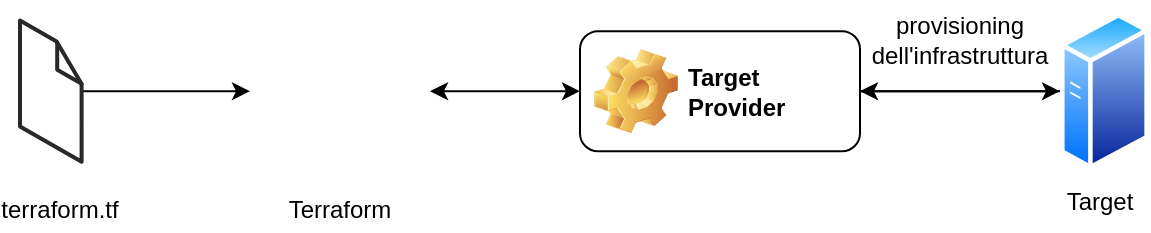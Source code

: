 <mxfile version="14.9.3" type="device"><diagram id="tnZyjyJH1oYoDnpN2rgz" name="Page-1"><mxGraphModel dx="782" dy="514" grid="1" gridSize="10" guides="1" tooltips="1" connect="1" arrows="1" fold="1" page="1" pageScale="1" pageWidth="850" pageHeight="1100" math="0" shadow="0"><root><mxCell id="0"/><mxCell id="1" parent="0"/><mxCell id="u8sPTJVuvr4MzKajbWv1-15" value="" style="edgeStyle=orthogonalEdgeStyle;rounded=0;orthogonalLoop=1;jettySize=auto;html=1;" edge="1" parent="1" source="u8sPTJVuvr4MzKajbWv1-1" target="u8sPTJVuvr4MzKajbWv1-5"><mxGeometry relative="1" as="geometry"/></mxCell><mxCell id="u8sPTJVuvr4MzKajbWv1-1" value="" style="verticalLabelPosition=bottom;html=1;verticalAlign=top;strokeWidth=1;align=center;outlineConnect=0;dashed=0;outlineConnect=0;shape=mxgraph.aws3d.file;aspect=fixed;strokeColor=#292929;" vertex="1" parent="1"><mxGeometry x="220" y="155.3" width="30.8" height="70.6" as="geometry"/></mxCell><mxCell id="u8sPTJVuvr4MzKajbWv1-2" value="terraform.tf" style="text;html=1;strokeColor=none;fillColor=none;align=center;verticalAlign=middle;whiteSpace=wrap;rounded=0;" vertex="1" parent="1"><mxGeometry x="220" y="240" width="40" height="20" as="geometry"/></mxCell><mxCell id="u8sPTJVuvr4MzKajbWv1-14" value="" style="edgeStyle=orthogonalEdgeStyle;rounded=0;orthogonalLoop=1;jettySize=auto;html=1;startArrow=classic;startFill=1;" edge="1" parent="1" source="u8sPTJVuvr4MzKajbWv1-5" target="u8sPTJVuvr4MzKajbWv1-7"><mxGeometry relative="1" as="geometry"/></mxCell><mxCell id="u8sPTJVuvr4MzKajbWv1-5" value="" style="shape=image;verticalLabelPosition=bottom;labelBackgroundColor=#ffffff;verticalAlign=top;aspect=fixed;imageAspect=0;image=https://metal.equinix.com/media/pages/images/9b04d152845ec0a378394003c96da594/vIst-terraform.png;" vertex="1" parent="1"><mxGeometry x="335" y="145.6" width="90" height="90" as="geometry"/></mxCell><mxCell id="u8sPTJVuvr4MzKajbWv1-6" value="Terraform" style="text;html=1;strokeColor=none;fillColor=none;align=center;verticalAlign=middle;whiteSpace=wrap;rounded=0;" vertex="1" parent="1"><mxGeometry x="360" y="240" width="40" height="20" as="geometry"/></mxCell><mxCell id="u8sPTJVuvr4MzKajbWv1-13" value="" style="edgeStyle=orthogonalEdgeStyle;rounded=0;orthogonalLoop=1;jettySize=auto;html=1;" edge="1" parent="1" source="u8sPTJVuvr4MzKajbWv1-7" target="u8sPTJVuvr4MzKajbWv1-8"><mxGeometry relative="1" as="geometry"/></mxCell><mxCell id="u8sPTJVuvr4MzKajbWv1-7" value="Target Provider" style="label;whiteSpace=wrap;html=1;image=img/clipart/Gear_128x128.png" vertex="1" parent="1"><mxGeometry x="500" y="160.6" width="140" height="60" as="geometry"/></mxCell><mxCell id="u8sPTJVuvr4MzKajbWv1-12" value="" style="edgeStyle=orthogonalEdgeStyle;rounded=0;orthogonalLoop=1;jettySize=auto;html=1;" edge="1" parent="1" source="u8sPTJVuvr4MzKajbWv1-8" target="u8sPTJVuvr4MzKajbWv1-7"><mxGeometry relative="1" as="geometry"/></mxCell><mxCell id="u8sPTJVuvr4MzKajbWv1-8" value="" style="aspect=fixed;perimeter=ellipsePerimeter;html=1;align=center;shadow=0;dashed=0;spacingTop=3;image;image=img/lib/active_directory/generic_server.svg;" vertex="1" parent="1"><mxGeometry x="740" y="150.9" width="44.46" height="79.4" as="geometry"/></mxCell><mxCell id="u8sPTJVuvr4MzKajbWv1-16" value="Target" style="text;html=1;strokeColor=none;fillColor=none;align=center;verticalAlign=middle;whiteSpace=wrap;rounded=0;" vertex="1" parent="1"><mxGeometry x="740" y="235.6" width="40" height="20" as="geometry"/></mxCell><mxCell id="u8sPTJVuvr4MzKajbWv1-17" value="provisioning dell'infrastruttura" style="text;html=1;strokeColor=none;fillColor=none;align=center;verticalAlign=middle;whiteSpace=wrap;rounded=0;" vertex="1" parent="1"><mxGeometry x="670" y="155.3" width="40" height="20" as="geometry"/></mxCell></root></mxGraphModel></diagram></mxfile>